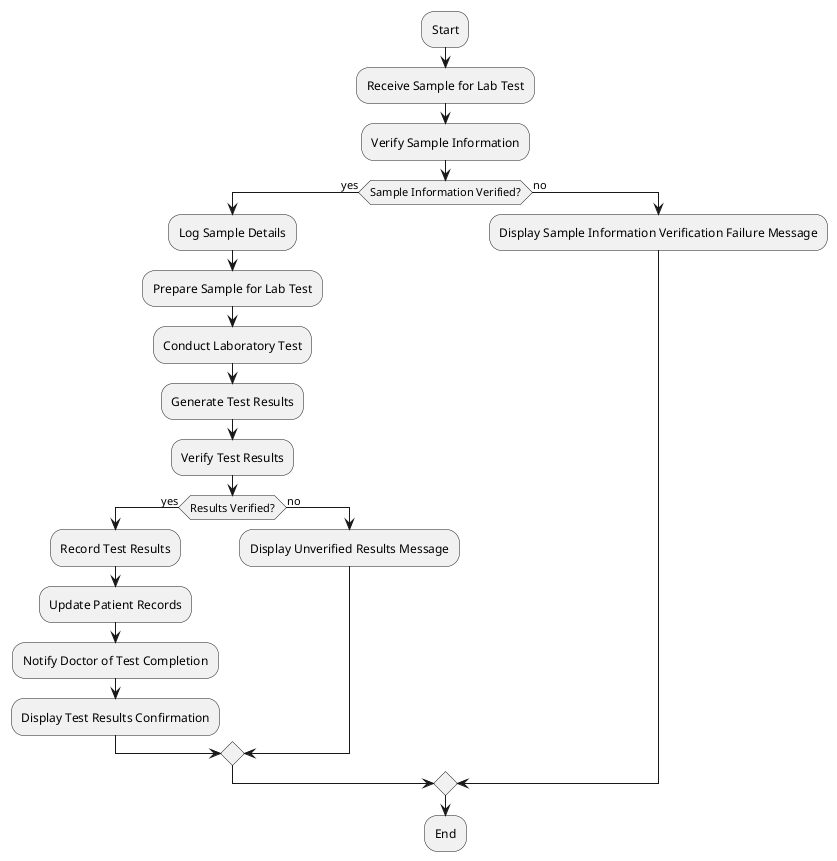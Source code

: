 @startuml Conduct Lab Test
:Start;
:Receive Sample for Lab Test;
:Verify Sample Information;
if (Sample Information Verified?) then (yes)
  :Log Sample Details;
  :Prepare Sample for Lab Test;
  :Conduct Laboratory Test;
  :Generate Test Results;
  :Verify Test Results;
  if (Results Verified?) then (yes)
    :Record Test Results;
    :Update Patient Records;
    :Notify Doctor of Test Completion;
    :Display Test Results Confirmation;
  else (no)
    :Display Unverified Results Message;
  endif
else (no)
  :Display Sample Information Verification Failure Message;
endif
:End;
@enduml
